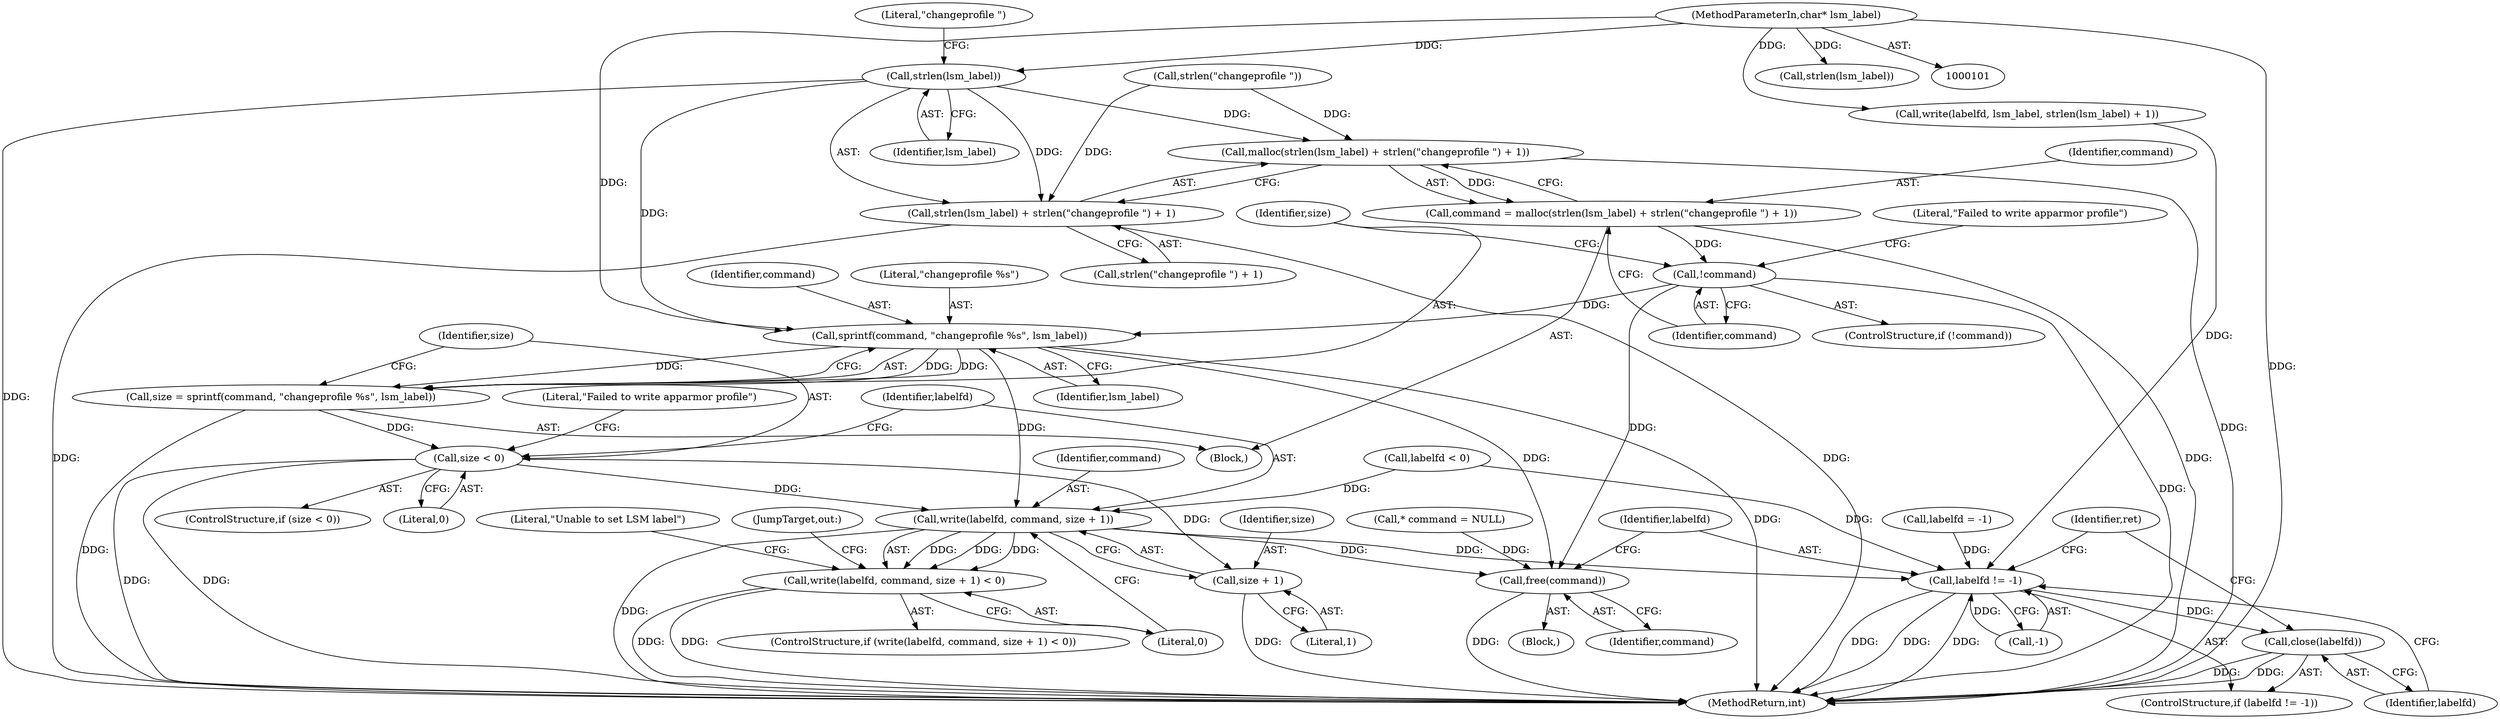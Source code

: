 digraph "0_lxc_81f466d05f2a89cb4f122ef7f593ff3f279b165c_0@API" {
"1000187" [label="(Call,strlen(lsm_label))"];
"1000104" [label="(MethodParameterIn,char* lsm_label)"];
"1000185" [label="(Call,malloc(strlen(lsm_label) + strlen(\"changeprofile \") + 1))"];
"1000183" [label="(Call,command = malloc(strlen(lsm_label) + strlen(\"changeprofile \") + 1))"];
"1000194" [label="(Call,!command)"];
"1000206" [label="(Call,sprintf(command, \"changeprofile %s\", lsm_label))"];
"1000204" [label="(Call,size = sprintf(command, \"changeprofile %s\", lsm_label))"];
"1000211" [label="(Call,size < 0)"];
"1000224" [label="(Call,write(labelfd, command, size + 1))"];
"1000223" [label="(Call,write(labelfd, command, size + 1) < 0)"];
"1000276" [label="(Call,free(command))"];
"1000279" [label="(Call,labelfd != -1)"];
"1000283" [label="(Call,close(labelfd))"];
"1000227" [label="(Call,size + 1)"];
"1000186" [label="(Call,strlen(lsm_label) + strlen(\"changeprofile \") + 1)"];
"1000205" [label="(Identifier,size)"];
"1000287" [label="(MethodReturn,int)"];
"1000189" [label="(Call,strlen(\"changeprofile \") + 1)"];
"1000195" [label="(Identifier,command)"];
"1000228" [label="(Identifier,size)"];
"1000190" [label="(Call,strlen(\"changeprofile \"))"];
"1000227" [label="(Call,size + 1)"];
"1000280" [label="(Identifier,labelfd)"];
"1000185" [label="(Call,malloc(strlen(lsm_label) + strlen(\"changeprofile \") + 1))"];
"1000193" [label="(ControlStructure,if (!command))"];
"1000208" [label="(Literal,\"changeprofile %s\")"];
"1000275" [label="(JumpTarget,out:)"];
"1000117" [label="(Call,* command = NULL)"];
"1000249" [label="(Call,write(labelfd, lsm_label, strlen(lsm_label) + 1))"];
"1000253" [label="(Call,strlen(lsm_label))"];
"1000278" [label="(ControlStructure,if (labelfd != -1))"];
"1000229" [label="(Literal,1)"];
"1000216" [label="(Literal,\"Failed to write apparmor profile\")"];
"1000211" [label="(Call,size < 0)"];
"1000224" [label="(Call,write(labelfd, command, size + 1))"];
"1000226" [label="(Identifier,command)"];
"1000206" [label="(Call,sprintf(command, \"changeprofile %s\", lsm_label))"];
"1000233" [label="(Literal,\"Unable to set LSM label\")"];
"1000225" [label="(Identifier,labelfd)"];
"1000277" [label="(Identifier,command)"];
"1000209" [label="(Identifier,lsm_label)"];
"1000187" [label="(Call,strlen(lsm_label))"];
"1000284" [label="(Identifier,labelfd)"];
"1000181" [label="(Block,)"];
"1000213" [label="(Literal,0)"];
"1000186" [label="(Call,strlen(lsm_label) + strlen(\"changeprofile \") + 1)"];
"1000104" [label="(MethodParameterIn,char* lsm_label)"];
"1000276" [label="(Call,free(command))"];
"1000281" [label="(Call,-1)"];
"1000204" [label="(Call,size = sprintf(command, \"changeprofile %s\", lsm_label))"];
"1000107" [label="(Call,labelfd = -1)"];
"1000164" [label="(Call,labelfd < 0)"];
"1000222" [label="(ControlStructure,if (write(labelfd, command, size + 1) < 0))"];
"1000212" [label="(Identifier,size)"];
"1000207" [label="(Identifier,command)"];
"1000198" [label="(Literal,\"Failed to write apparmor profile\")"];
"1000286" [label="(Identifier,ret)"];
"1000194" [label="(Call,!command)"];
"1000230" [label="(Literal,0)"];
"1000105" [label="(Block,)"];
"1000283" [label="(Call,close(labelfd))"];
"1000184" [label="(Identifier,command)"];
"1000191" [label="(Literal,\"changeprofile \")"];
"1000223" [label="(Call,write(labelfd, command, size + 1) < 0)"];
"1000210" [label="(ControlStructure,if (size < 0))"];
"1000183" [label="(Call,command = malloc(strlen(lsm_label) + strlen(\"changeprofile \") + 1))"];
"1000279" [label="(Call,labelfd != -1)"];
"1000188" [label="(Identifier,lsm_label)"];
"1000187" -> "1000186"  [label="AST: "];
"1000187" -> "1000188"  [label="CFG: "];
"1000188" -> "1000187"  [label="AST: "];
"1000191" -> "1000187"  [label="CFG: "];
"1000187" -> "1000287"  [label="DDG: "];
"1000187" -> "1000185"  [label="DDG: "];
"1000187" -> "1000186"  [label="DDG: "];
"1000104" -> "1000187"  [label="DDG: "];
"1000187" -> "1000206"  [label="DDG: "];
"1000104" -> "1000101"  [label="AST: "];
"1000104" -> "1000287"  [label="DDG: "];
"1000104" -> "1000206"  [label="DDG: "];
"1000104" -> "1000249"  [label="DDG: "];
"1000104" -> "1000253"  [label="DDG: "];
"1000185" -> "1000183"  [label="AST: "];
"1000185" -> "1000186"  [label="CFG: "];
"1000186" -> "1000185"  [label="AST: "];
"1000183" -> "1000185"  [label="CFG: "];
"1000185" -> "1000287"  [label="DDG: "];
"1000185" -> "1000183"  [label="DDG: "];
"1000190" -> "1000185"  [label="DDG: "];
"1000183" -> "1000181"  [label="AST: "];
"1000184" -> "1000183"  [label="AST: "];
"1000195" -> "1000183"  [label="CFG: "];
"1000183" -> "1000287"  [label="DDG: "];
"1000183" -> "1000194"  [label="DDG: "];
"1000194" -> "1000193"  [label="AST: "];
"1000194" -> "1000195"  [label="CFG: "];
"1000195" -> "1000194"  [label="AST: "];
"1000198" -> "1000194"  [label="CFG: "];
"1000205" -> "1000194"  [label="CFG: "];
"1000194" -> "1000287"  [label="DDG: "];
"1000194" -> "1000206"  [label="DDG: "];
"1000194" -> "1000276"  [label="DDG: "];
"1000206" -> "1000204"  [label="AST: "];
"1000206" -> "1000209"  [label="CFG: "];
"1000207" -> "1000206"  [label="AST: "];
"1000208" -> "1000206"  [label="AST: "];
"1000209" -> "1000206"  [label="AST: "];
"1000204" -> "1000206"  [label="CFG: "];
"1000206" -> "1000287"  [label="DDG: "];
"1000206" -> "1000204"  [label="DDG: "];
"1000206" -> "1000204"  [label="DDG: "];
"1000206" -> "1000204"  [label="DDG: "];
"1000206" -> "1000224"  [label="DDG: "];
"1000206" -> "1000276"  [label="DDG: "];
"1000204" -> "1000181"  [label="AST: "];
"1000205" -> "1000204"  [label="AST: "];
"1000212" -> "1000204"  [label="CFG: "];
"1000204" -> "1000287"  [label="DDG: "];
"1000204" -> "1000211"  [label="DDG: "];
"1000211" -> "1000210"  [label="AST: "];
"1000211" -> "1000213"  [label="CFG: "];
"1000212" -> "1000211"  [label="AST: "];
"1000213" -> "1000211"  [label="AST: "];
"1000216" -> "1000211"  [label="CFG: "];
"1000225" -> "1000211"  [label="CFG: "];
"1000211" -> "1000287"  [label="DDG: "];
"1000211" -> "1000287"  [label="DDG: "];
"1000211" -> "1000224"  [label="DDG: "];
"1000211" -> "1000227"  [label="DDG: "];
"1000224" -> "1000223"  [label="AST: "];
"1000224" -> "1000227"  [label="CFG: "];
"1000225" -> "1000224"  [label="AST: "];
"1000226" -> "1000224"  [label="AST: "];
"1000227" -> "1000224"  [label="AST: "];
"1000230" -> "1000224"  [label="CFG: "];
"1000224" -> "1000287"  [label="DDG: "];
"1000224" -> "1000223"  [label="DDG: "];
"1000224" -> "1000223"  [label="DDG: "];
"1000224" -> "1000223"  [label="DDG: "];
"1000164" -> "1000224"  [label="DDG: "];
"1000224" -> "1000276"  [label="DDG: "];
"1000224" -> "1000279"  [label="DDG: "];
"1000223" -> "1000222"  [label="AST: "];
"1000223" -> "1000230"  [label="CFG: "];
"1000230" -> "1000223"  [label="AST: "];
"1000233" -> "1000223"  [label="CFG: "];
"1000275" -> "1000223"  [label="CFG: "];
"1000223" -> "1000287"  [label="DDG: "];
"1000223" -> "1000287"  [label="DDG: "];
"1000276" -> "1000105"  [label="AST: "];
"1000276" -> "1000277"  [label="CFG: "];
"1000277" -> "1000276"  [label="AST: "];
"1000280" -> "1000276"  [label="CFG: "];
"1000276" -> "1000287"  [label="DDG: "];
"1000117" -> "1000276"  [label="DDG: "];
"1000279" -> "1000278"  [label="AST: "];
"1000279" -> "1000281"  [label="CFG: "];
"1000280" -> "1000279"  [label="AST: "];
"1000281" -> "1000279"  [label="AST: "];
"1000284" -> "1000279"  [label="CFG: "];
"1000286" -> "1000279"  [label="CFG: "];
"1000279" -> "1000287"  [label="DDG: "];
"1000279" -> "1000287"  [label="DDG: "];
"1000279" -> "1000287"  [label="DDG: "];
"1000107" -> "1000279"  [label="DDG: "];
"1000249" -> "1000279"  [label="DDG: "];
"1000164" -> "1000279"  [label="DDG: "];
"1000281" -> "1000279"  [label="DDG: "];
"1000279" -> "1000283"  [label="DDG: "];
"1000283" -> "1000278"  [label="AST: "];
"1000283" -> "1000284"  [label="CFG: "];
"1000284" -> "1000283"  [label="AST: "];
"1000286" -> "1000283"  [label="CFG: "];
"1000283" -> "1000287"  [label="DDG: "];
"1000283" -> "1000287"  [label="DDG: "];
"1000227" -> "1000229"  [label="CFG: "];
"1000228" -> "1000227"  [label="AST: "];
"1000229" -> "1000227"  [label="AST: "];
"1000227" -> "1000287"  [label="DDG: "];
"1000186" -> "1000189"  [label="CFG: "];
"1000189" -> "1000186"  [label="AST: "];
"1000186" -> "1000287"  [label="DDG: "];
"1000186" -> "1000287"  [label="DDG: "];
"1000190" -> "1000186"  [label="DDG: "];
}
